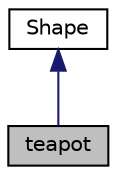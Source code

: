 digraph "teapot"
{
  edge [fontname="Helvetica",fontsize="10",labelfontname="Helvetica",labelfontsize="10"];
  node [fontname="Helvetica",fontsize="10",shape=record];
  Node0 [label="teapot",height=0.2,width=0.4,color="black", fillcolor="grey75", style="filled", fontcolor="black"];
  Node1 -> Node0 [dir="back",color="midnightblue",fontsize="10",style="solid"];
  Node1 [label="Shape",height=0.2,width=0.4,color="black", fillcolor="white", style="filled",URL="$class_shape.html",tooltip="The Shape class is the base class for the shapes we will be using in the scene. Shapes that will be u..."];
}
